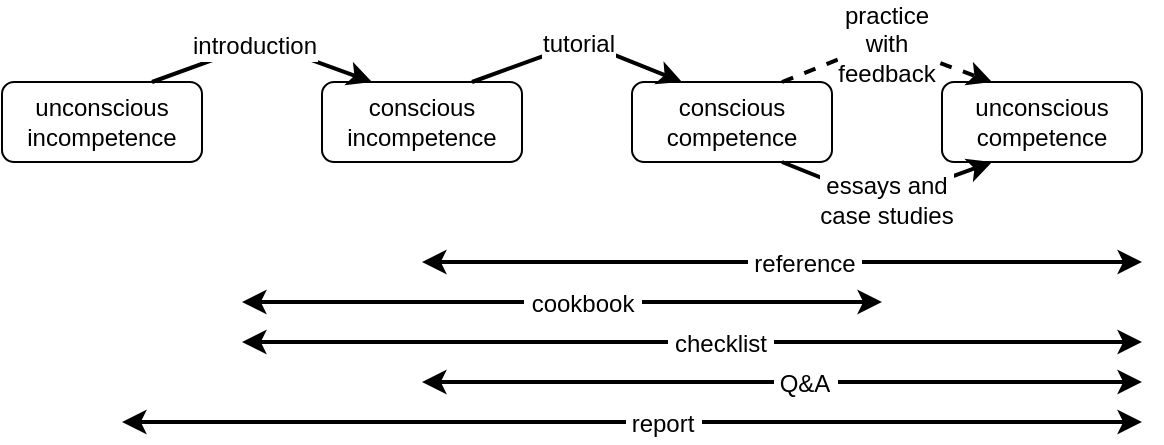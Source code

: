 <mxfile version="10.6.1" type="device"><diagram id="FoLuBU96T1Bi75DxYWTj" name="Page-1"><mxGraphModel dx="898" dy="662" grid="1" gridSize="10" guides="1" tooltips="1" connect="1" arrows="1" fold="1" page="1" pageScale="1" pageWidth="1100" pageHeight="850" math="0" shadow="0"><root><mxCell id="0"/><mxCell id="1" parent="0"/><mxCell id="lUlWz5bhuS1lqRdrJAPM-1" value="unconscious incompetence" style="rounded=1;whiteSpace=wrap;html=1;" parent="1" vertex="1"><mxGeometry x="10" y="60" width="100" height="40" as="geometry"/></mxCell><mxCell id="lUlWz5bhuS1lqRdrJAPM-2" value="conscious incompetence" style="rounded=1;whiteSpace=wrap;html=1;" parent="1" vertex="1"><mxGeometry x="170" y="60" width="100" height="40" as="geometry"/></mxCell><mxCell id="lUlWz5bhuS1lqRdrJAPM-3" value="conscious competence" style="rounded=1;whiteSpace=wrap;html=1;" parent="1" vertex="1"><mxGeometry x="325" y="60" width="100" height="40" as="geometry"/></mxCell><mxCell id="lUlWz5bhuS1lqRdrJAPM-4" value="unconscious competence" style="rounded=1;whiteSpace=wrap;html=1;" parent="1" vertex="1"><mxGeometry x="480" y="60" width="100" height="40" as="geometry"/></mxCell><mxCell id="lUlWz5bhuS1lqRdrJAPM-17" value="" style="endArrow=classic;html=1;exitX=0.75;exitY=0;exitDx=0;exitDy=0;entryX=0.25;entryY=0;entryDx=0;entryDy=0;strokeWidth=2;" parent="1" source="lUlWz5bhuS1lqRdrJAPM-1" target="lUlWz5bhuS1lqRdrJAPM-2" edge="1"><mxGeometry width="50" height="50" relative="1" as="geometry"><mxPoint x="10" y="480" as="sourcePoint"/><mxPoint x="60" y="430" as="targetPoint"/><Array as="points"><mxPoint x="140" y="40"/></Array></mxGeometry></mxCell><mxCell id="lUlWz5bhuS1lqRdrJAPM-27" value="introduction" style="text;html=1;resizable=0;points=[];align=center;verticalAlign=middle;labelBackgroundColor=#ffffff;" parent="lUlWz5bhuS1lqRdrJAPM-17" vertex="1" connectable="0"><mxGeometry x="-0.067" relative="1" as="geometry"><mxPoint as="offset"/></mxGeometry></mxCell><mxCell id="lUlWz5bhuS1lqRdrJAPM-18" value="&lt;font style=&quot;font-size: 12px&quot;&gt;tutorial&lt;/font&gt;" style="endArrow=classic;html=1;exitX=0.75;exitY=0;exitDx=0;exitDy=0;entryX=0.25;entryY=0;entryDx=0;entryDy=0;strokeWidth=2;" parent="1" source="lUlWz5bhuS1lqRdrJAPM-2" target="lUlWz5bhuS1lqRdrJAPM-3" edge="1"><mxGeometry width="50" height="50" relative="1" as="geometry"><mxPoint x="75" y="110" as="sourcePoint"/><mxPoint x="75" y="170" as="targetPoint"/><Array as="points"><mxPoint x="300" y="40"/></Array></mxGeometry></mxCell><mxCell id="lUlWz5bhuS1lqRdrJAPM-36" value="" style="endArrow=classic;startArrow=classic;html=1;strokeWidth=2;" parent="1" edge="1"><mxGeometry width="50" height="50" relative="1" as="geometry"><mxPoint x="220" y="150" as="sourcePoint"/><mxPoint x="580" y="150" as="targetPoint"/></mxGeometry></mxCell><mxCell id="lUlWz5bhuS1lqRdrJAPM-37" value="&amp;nbsp;reference&amp;nbsp;" style="text;html=1;resizable=0;points=[];align=center;verticalAlign=middle;labelBackgroundColor=#ffffff;" parent="lUlWz5bhuS1lqRdrJAPM-36" vertex="1" connectable="0"><mxGeometry x="0.059" y="-1" relative="1" as="geometry"><mxPoint as="offset"/></mxGeometry></mxCell><mxCell id="lUlWz5bhuS1lqRdrJAPM-38" value="" style="endArrow=classic;startArrow=classic;html=1;strokeWidth=2;" parent="1" edge="1"><mxGeometry width="50" height="50" relative="1" as="geometry"><mxPoint x="130" y="170" as="sourcePoint"/><mxPoint x="450" y="170" as="targetPoint"/></mxGeometry></mxCell><mxCell id="lUlWz5bhuS1lqRdrJAPM-39" value="&amp;nbsp;cookbook&amp;nbsp;" style="text;html=1;resizable=0;points=[];align=center;verticalAlign=middle;labelBackgroundColor=#ffffff;" parent="lUlWz5bhuS1lqRdrJAPM-38" vertex="1" connectable="0"><mxGeometry x="0.059" y="-1" relative="1" as="geometry"><mxPoint as="offset"/></mxGeometry></mxCell><mxCell id="lUlWz5bhuS1lqRdrJAPM-40" value="" style="endArrow=classic;startArrow=classic;html=1;strokeWidth=2;" parent="1" edge="1"><mxGeometry width="50" height="50" relative="1" as="geometry"><mxPoint x="220" y="210" as="sourcePoint"/><mxPoint x="580" y="210" as="targetPoint"/></mxGeometry></mxCell><mxCell id="lUlWz5bhuS1lqRdrJAPM-41" value="&amp;nbsp;Q&amp;amp;A&amp;nbsp;" style="text;html=1;resizable=0;points=[];align=center;verticalAlign=middle;labelBackgroundColor=#ffffff;" parent="lUlWz5bhuS1lqRdrJAPM-40" vertex="1" connectable="0"><mxGeometry x="0.059" y="-1" relative="1" as="geometry"><mxPoint as="offset"/></mxGeometry></mxCell><mxCell id="fZ8EyGc3nyRiAq0WAOrh-1" value="&lt;font style=&quot;font-size: 12px&quot;&gt;practice&lt;br&gt;with&lt;br&gt;feedback&lt;/font&gt;&lt;br&gt;" style="endArrow=classic;html=1;entryX=0.25;entryY=0;entryDx=0;entryDy=0;exitX=0.75;exitY=0;exitDx=0;exitDy=0;dashed=1;strokeWidth=2;" parent="1" source="lUlWz5bhuS1lqRdrJAPM-3" target="lUlWz5bhuS1lqRdrJAPM-4" edge="1"><mxGeometry width="50" height="50" relative="1" as="geometry"><mxPoint x="10" y="240" as="sourcePoint"/><mxPoint x="60" y="190" as="targetPoint"/><Array as="points"><mxPoint x="450" y="40"/></Array></mxGeometry></mxCell><mxCell id="fZ8EyGc3nyRiAq0WAOrh-2" value="&lt;font style=&quot;font-size: 12px&quot;&gt;essays and&lt;br&gt;case studies&lt;br&gt;&lt;/font&gt;" style="endArrow=classic;html=1;strokeWidth=2;entryX=0.25;entryY=1;entryDx=0;entryDy=0;exitX=0.75;exitY=1;exitDx=0;exitDy=0;" parent="1" source="lUlWz5bhuS1lqRdrJAPM-3" target="lUlWz5bhuS1lqRdrJAPM-4" edge="1"><mxGeometry width="50" height="50" relative="1" as="geometry"><mxPoint x="400" y="120" as="sourcePoint"/><mxPoint x="60" y="220" as="targetPoint"/><Array as="points"><mxPoint x="450" y="120"/></Array></mxGeometry></mxCell><mxCell id="fZ8EyGc3nyRiAq0WAOrh-3" value="" style="endArrow=classic;startArrow=classic;html=1;strokeWidth=2;" parent="1" edge="1"><mxGeometry width="50" height="50" relative="1" as="geometry"><mxPoint x="130" y="190" as="sourcePoint"/><mxPoint x="580" y="190" as="targetPoint"/></mxGeometry></mxCell><mxCell id="fZ8EyGc3nyRiAq0WAOrh-4" value="&amp;nbsp;checklist&amp;nbsp;" style="text;html=1;resizable=0;points=[];align=center;verticalAlign=middle;labelBackgroundColor=#ffffff;" parent="fZ8EyGc3nyRiAq0WAOrh-3" vertex="1" connectable="0"><mxGeometry x="0.059" y="-1" relative="1" as="geometry"><mxPoint as="offset"/></mxGeometry></mxCell><mxCell id="qMhJu0kzYVUvD64EzTE1-1" value="" style="endArrow=classic;startArrow=classic;html=1;strokeWidth=2;" edge="1" parent="1"><mxGeometry width="50" height="50" relative="1" as="geometry"><mxPoint x="70" y="230" as="sourcePoint"/><mxPoint x="580" y="230" as="targetPoint"/></mxGeometry></mxCell><mxCell id="qMhJu0kzYVUvD64EzTE1-2" value="&amp;nbsp;report&amp;nbsp;" style="text;html=1;resizable=0;points=[];align=center;verticalAlign=middle;labelBackgroundColor=#ffffff;" vertex="1" connectable="0" parent="qMhJu0kzYVUvD64EzTE1-1"><mxGeometry x="0.059" y="-1" relative="1" as="geometry"><mxPoint as="offset"/></mxGeometry></mxCell></root></mxGraphModel></diagram></mxfile>